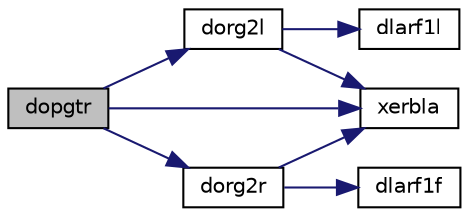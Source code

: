 digraph "dopgtr"
{
 // LATEX_PDF_SIZE
  edge [fontname="Helvetica",fontsize="10",labelfontname="Helvetica",labelfontsize="10"];
  node [fontname="Helvetica",fontsize="10",shape=record];
  rankdir="LR";
  Node1 [label="dopgtr",height=0.2,width=0.4,color="black", fillcolor="grey75", style="filled", fontcolor="black",tooltip="DOPGTR"];
  Node1 -> Node2 [color="midnightblue",fontsize="10",style="solid",fontname="Helvetica"];
  Node2 [label="dorg2l",height=0.2,width=0.4,color="black", fillcolor="white", style="filled",URL="$dorg2l_8f.html#a36e161d993b87804f7014a7020fc4bac",tooltip="DORG2L generates all or part of the orthogonal matrix Q from a QL factorization determined by sgeqlf ..."];
  Node2 -> Node3 [color="midnightblue",fontsize="10",style="solid",fontname="Helvetica"];
  Node3 [label="dlarf1l",height=0.2,width=0.4,color="black", fillcolor="white", style="filled",URL="$dlarf1l_8f.html#a85171d322dda63ef89a1abe0b3fa6b4f",tooltip="DLARF1L applies an elementary reflector to a general rectangular"];
  Node2 -> Node4 [color="midnightblue",fontsize="10",style="solid",fontname="Helvetica"];
  Node4 [label="xerbla",height=0.2,width=0.4,color="black", fillcolor="white", style="filled",URL="$xerbla_8f.html#a377ee61015baf8dea7770b3a404b1c07",tooltip="XERBLA"];
  Node1 -> Node5 [color="midnightblue",fontsize="10",style="solid",fontname="Helvetica"];
  Node5 [label="dorg2r",height=0.2,width=0.4,color="black", fillcolor="white", style="filled",URL="$dorg2r_8f.html#a0598b93548008b36c26ce99b314e77e5",tooltip="DORG2R generates all or part of the orthogonal matrix Q from a QR factorization determined by sgeqrf ..."];
  Node5 -> Node6 [color="midnightblue",fontsize="10",style="solid",fontname="Helvetica"];
  Node6 [label="dlarf1f",height=0.2,width=0.4,color="black", fillcolor="white", style="filled",URL="$dlarf1f_8f.html#a553446f22ec537c5ff7f1335b90c4470",tooltip="DLARF1F applies an elementary reflector to a general rectangular"];
  Node5 -> Node4 [color="midnightblue",fontsize="10",style="solid",fontname="Helvetica"];
  Node1 -> Node4 [color="midnightblue",fontsize="10",style="solid",fontname="Helvetica"];
}
